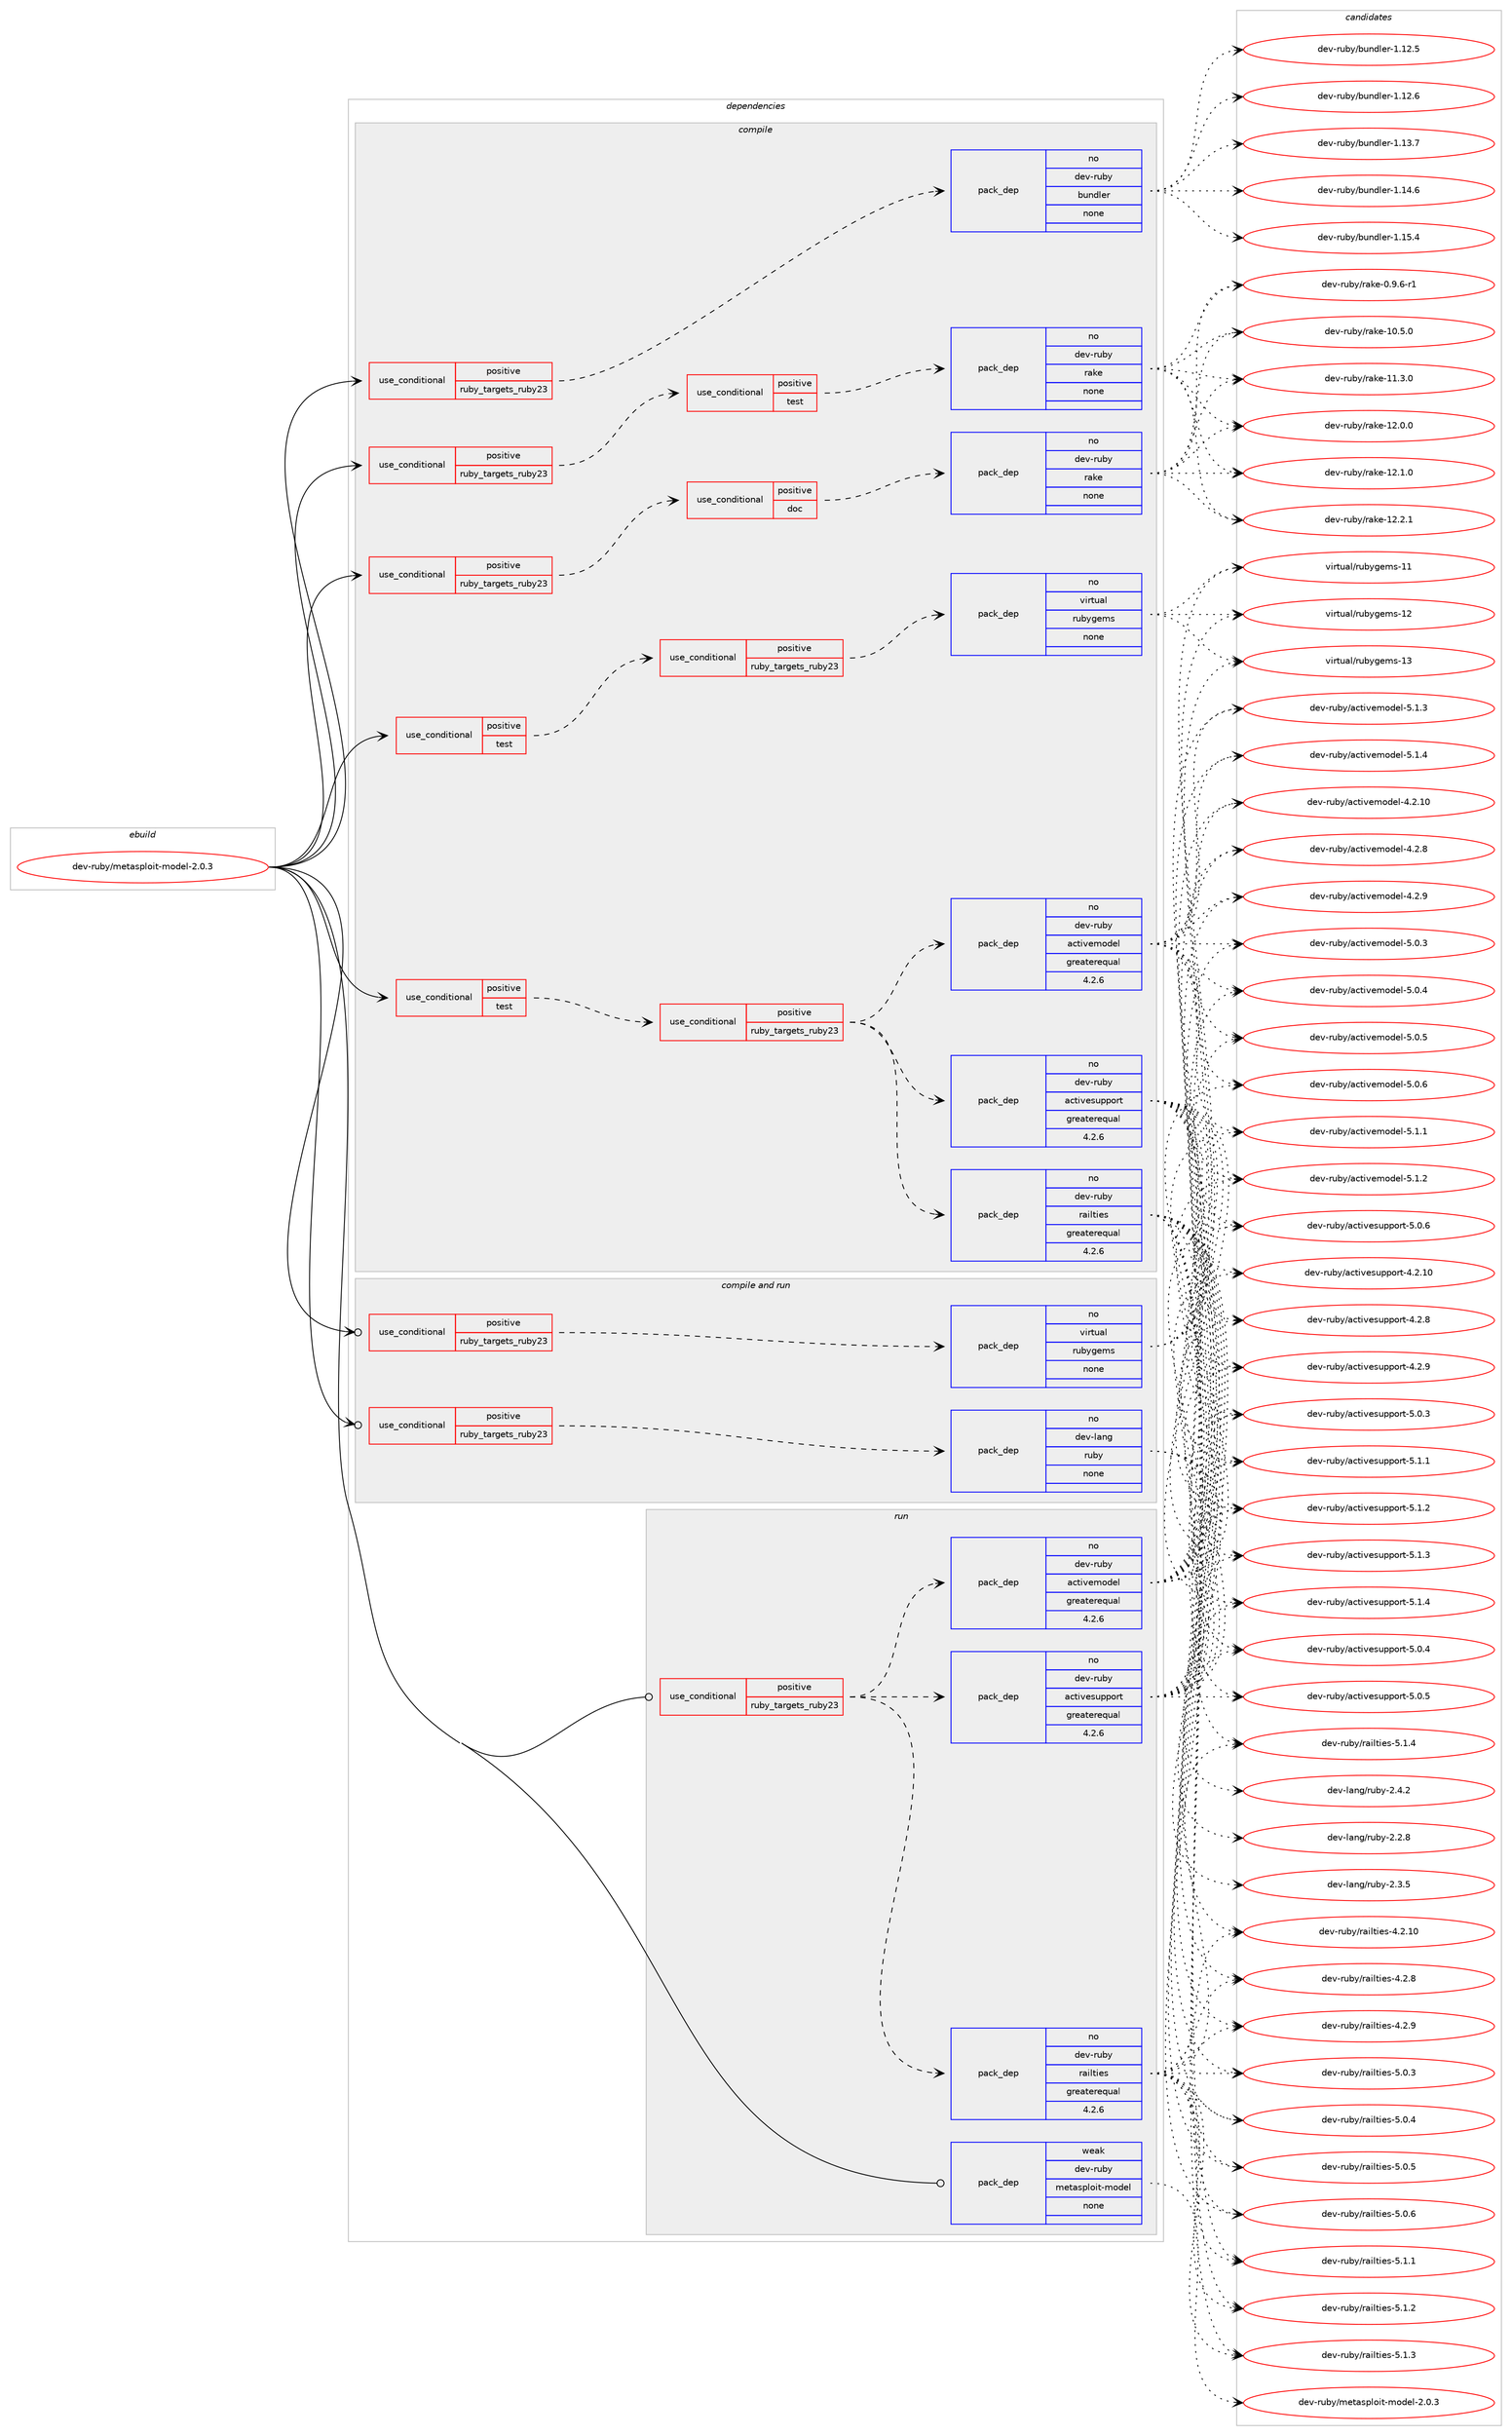 digraph prolog {

# *************
# Graph options
# *************

newrank=true;
concentrate=true;
compound=true;
graph [rankdir=LR,fontname=Helvetica,fontsize=10,ranksep=1.5];#, ranksep=2.5, nodesep=0.2];
edge  [arrowhead=vee];
node  [fontname=Helvetica,fontsize=10];

# **********
# The ebuild
# **********

subgraph cluster_leftcol {
color=gray;
rank=same;
label=<<i>ebuild</i>>;
id [label="dev-ruby/metasploit-model-2.0.3", color=red, width=4, href="../dev-ruby/metasploit-model-2.0.3.svg"];
}

# ****************
# The dependencies
# ****************

subgraph cluster_midcol {
color=gray;
label=<<i>dependencies</i>>;
subgraph cluster_compile {
fillcolor="#eeeeee";
style=filled;
label=<<i>compile</i>>;
subgraph cond61514 {
dependency247386 [label=<<TABLE BORDER="0" CELLBORDER="1" CELLSPACING="0" CELLPADDING="4"><TR><TD ROWSPAN="3" CELLPADDING="10">use_conditional</TD></TR><TR><TD>positive</TD></TR><TR><TD>ruby_targets_ruby23</TD></TR></TABLE>>, shape=none, color=red];
subgraph cond61515 {
dependency247387 [label=<<TABLE BORDER="0" CELLBORDER="1" CELLSPACING="0" CELLPADDING="4"><TR><TD ROWSPAN="3" CELLPADDING="10">use_conditional</TD></TR><TR><TD>positive</TD></TR><TR><TD>doc</TD></TR></TABLE>>, shape=none, color=red];
subgraph pack181781 {
dependency247388 [label=<<TABLE BORDER="0" CELLBORDER="1" CELLSPACING="0" CELLPADDING="4" WIDTH="220"><TR><TD ROWSPAN="6" CELLPADDING="30">pack_dep</TD></TR><TR><TD WIDTH="110">no</TD></TR><TR><TD>dev-ruby</TD></TR><TR><TD>rake</TD></TR><TR><TD>none</TD></TR><TR><TD></TD></TR></TABLE>>, shape=none, color=blue];
}
dependency247387:e -> dependency247388:w [weight=20,style="dashed",arrowhead="vee"];
}
dependency247386:e -> dependency247387:w [weight=20,style="dashed",arrowhead="vee"];
}
id:e -> dependency247386:w [weight=20,style="solid",arrowhead="vee"];
subgraph cond61516 {
dependency247389 [label=<<TABLE BORDER="0" CELLBORDER="1" CELLSPACING="0" CELLPADDING="4"><TR><TD ROWSPAN="3" CELLPADDING="10">use_conditional</TD></TR><TR><TD>positive</TD></TR><TR><TD>ruby_targets_ruby23</TD></TR></TABLE>>, shape=none, color=red];
subgraph cond61517 {
dependency247390 [label=<<TABLE BORDER="0" CELLBORDER="1" CELLSPACING="0" CELLPADDING="4"><TR><TD ROWSPAN="3" CELLPADDING="10">use_conditional</TD></TR><TR><TD>positive</TD></TR><TR><TD>test</TD></TR></TABLE>>, shape=none, color=red];
subgraph pack181782 {
dependency247391 [label=<<TABLE BORDER="0" CELLBORDER="1" CELLSPACING="0" CELLPADDING="4" WIDTH="220"><TR><TD ROWSPAN="6" CELLPADDING="30">pack_dep</TD></TR><TR><TD WIDTH="110">no</TD></TR><TR><TD>dev-ruby</TD></TR><TR><TD>rake</TD></TR><TR><TD>none</TD></TR><TR><TD></TD></TR></TABLE>>, shape=none, color=blue];
}
dependency247390:e -> dependency247391:w [weight=20,style="dashed",arrowhead="vee"];
}
dependency247389:e -> dependency247390:w [weight=20,style="dashed",arrowhead="vee"];
}
id:e -> dependency247389:w [weight=20,style="solid",arrowhead="vee"];
subgraph cond61518 {
dependency247392 [label=<<TABLE BORDER="0" CELLBORDER="1" CELLSPACING="0" CELLPADDING="4"><TR><TD ROWSPAN="3" CELLPADDING="10">use_conditional</TD></TR><TR><TD>positive</TD></TR><TR><TD>ruby_targets_ruby23</TD></TR></TABLE>>, shape=none, color=red];
subgraph pack181783 {
dependency247393 [label=<<TABLE BORDER="0" CELLBORDER="1" CELLSPACING="0" CELLPADDING="4" WIDTH="220"><TR><TD ROWSPAN="6" CELLPADDING="30">pack_dep</TD></TR><TR><TD WIDTH="110">no</TD></TR><TR><TD>dev-ruby</TD></TR><TR><TD>bundler</TD></TR><TR><TD>none</TD></TR><TR><TD></TD></TR></TABLE>>, shape=none, color=blue];
}
dependency247392:e -> dependency247393:w [weight=20,style="dashed",arrowhead="vee"];
}
id:e -> dependency247392:w [weight=20,style="solid",arrowhead="vee"];
subgraph cond61519 {
dependency247394 [label=<<TABLE BORDER="0" CELLBORDER="1" CELLSPACING="0" CELLPADDING="4"><TR><TD ROWSPAN="3" CELLPADDING="10">use_conditional</TD></TR><TR><TD>positive</TD></TR><TR><TD>test</TD></TR></TABLE>>, shape=none, color=red];
subgraph cond61520 {
dependency247395 [label=<<TABLE BORDER="0" CELLBORDER="1" CELLSPACING="0" CELLPADDING="4"><TR><TD ROWSPAN="3" CELLPADDING="10">use_conditional</TD></TR><TR><TD>positive</TD></TR><TR><TD>ruby_targets_ruby23</TD></TR></TABLE>>, shape=none, color=red];
subgraph pack181784 {
dependency247396 [label=<<TABLE BORDER="0" CELLBORDER="1" CELLSPACING="0" CELLPADDING="4" WIDTH="220"><TR><TD ROWSPAN="6" CELLPADDING="30">pack_dep</TD></TR><TR><TD WIDTH="110">no</TD></TR><TR><TD>dev-ruby</TD></TR><TR><TD>railties</TD></TR><TR><TD>greaterequal</TD></TR><TR><TD>4.2.6</TD></TR></TABLE>>, shape=none, color=blue];
}
dependency247395:e -> dependency247396:w [weight=20,style="dashed",arrowhead="vee"];
subgraph pack181785 {
dependency247397 [label=<<TABLE BORDER="0" CELLBORDER="1" CELLSPACING="0" CELLPADDING="4" WIDTH="220"><TR><TD ROWSPAN="6" CELLPADDING="30">pack_dep</TD></TR><TR><TD WIDTH="110">no</TD></TR><TR><TD>dev-ruby</TD></TR><TR><TD>activesupport</TD></TR><TR><TD>greaterequal</TD></TR><TR><TD>4.2.6</TD></TR></TABLE>>, shape=none, color=blue];
}
dependency247395:e -> dependency247397:w [weight=20,style="dashed",arrowhead="vee"];
subgraph pack181786 {
dependency247398 [label=<<TABLE BORDER="0" CELLBORDER="1" CELLSPACING="0" CELLPADDING="4" WIDTH="220"><TR><TD ROWSPAN="6" CELLPADDING="30">pack_dep</TD></TR><TR><TD WIDTH="110">no</TD></TR><TR><TD>dev-ruby</TD></TR><TR><TD>activemodel</TD></TR><TR><TD>greaterequal</TD></TR><TR><TD>4.2.6</TD></TR></TABLE>>, shape=none, color=blue];
}
dependency247395:e -> dependency247398:w [weight=20,style="dashed",arrowhead="vee"];
}
dependency247394:e -> dependency247395:w [weight=20,style="dashed",arrowhead="vee"];
}
id:e -> dependency247394:w [weight=20,style="solid",arrowhead="vee"];
subgraph cond61521 {
dependency247399 [label=<<TABLE BORDER="0" CELLBORDER="1" CELLSPACING="0" CELLPADDING="4"><TR><TD ROWSPAN="3" CELLPADDING="10">use_conditional</TD></TR><TR><TD>positive</TD></TR><TR><TD>test</TD></TR></TABLE>>, shape=none, color=red];
subgraph cond61522 {
dependency247400 [label=<<TABLE BORDER="0" CELLBORDER="1" CELLSPACING="0" CELLPADDING="4"><TR><TD ROWSPAN="3" CELLPADDING="10">use_conditional</TD></TR><TR><TD>positive</TD></TR><TR><TD>ruby_targets_ruby23</TD></TR></TABLE>>, shape=none, color=red];
subgraph pack181787 {
dependency247401 [label=<<TABLE BORDER="0" CELLBORDER="1" CELLSPACING="0" CELLPADDING="4" WIDTH="220"><TR><TD ROWSPAN="6" CELLPADDING="30">pack_dep</TD></TR><TR><TD WIDTH="110">no</TD></TR><TR><TD>virtual</TD></TR><TR><TD>rubygems</TD></TR><TR><TD>none</TD></TR><TR><TD></TD></TR></TABLE>>, shape=none, color=blue];
}
dependency247400:e -> dependency247401:w [weight=20,style="dashed",arrowhead="vee"];
}
dependency247399:e -> dependency247400:w [weight=20,style="dashed",arrowhead="vee"];
}
id:e -> dependency247399:w [weight=20,style="solid",arrowhead="vee"];
}
subgraph cluster_compileandrun {
fillcolor="#eeeeee";
style=filled;
label=<<i>compile and run</i>>;
subgraph cond61523 {
dependency247402 [label=<<TABLE BORDER="0" CELLBORDER="1" CELLSPACING="0" CELLPADDING="4"><TR><TD ROWSPAN="3" CELLPADDING="10">use_conditional</TD></TR><TR><TD>positive</TD></TR><TR><TD>ruby_targets_ruby23</TD></TR></TABLE>>, shape=none, color=red];
subgraph pack181788 {
dependency247403 [label=<<TABLE BORDER="0" CELLBORDER="1" CELLSPACING="0" CELLPADDING="4" WIDTH="220"><TR><TD ROWSPAN="6" CELLPADDING="30">pack_dep</TD></TR><TR><TD WIDTH="110">no</TD></TR><TR><TD>dev-lang</TD></TR><TR><TD>ruby</TD></TR><TR><TD>none</TD></TR><TR><TD></TD></TR></TABLE>>, shape=none, color=blue];
}
dependency247402:e -> dependency247403:w [weight=20,style="dashed",arrowhead="vee"];
}
id:e -> dependency247402:w [weight=20,style="solid",arrowhead="odotvee"];
subgraph cond61524 {
dependency247404 [label=<<TABLE BORDER="0" CELLBORDER="1" CELLSPACING="0" CELLPADDING="4"><TR><TD ROWSPAN="3" CELLPADDING="10">use_conditional</TD></TR><TR><TD>positive</TD></TR><TR><TD>ruby_targets_ruby23</TD></TR></TABLE>>, shape=none, color=red];
subgraph pack181789 {
dependency247405 [label=<<TABLE BORDER="0" CELLBORDER="1" CELLSPACING="0" CELLPADDING="4" WIDTH="220"><TR><TD ROWSPAN="6" CELLPADDING="30">pack_dep</TD></TR><TR><TD WIDTH="110">no</TD></TR><TR><TD>virtual</TD></TR><TR><TD>rubygems</TD></TR><TR><TD>none</TD></TR><TR><TD></TD></TR></TABLE>>, shape=none, color=blue];
}
dependency247404:e -> dependency247405:w [weight=20,style="dashed",arrowhead="vee"];
}
id:e -> dependency247404:w [weight=20,style="solid",arrowhead="odotvee"];
}
subgraph cluster_run {
fillcolor="#eeeeee";
style=filled;
label=<<i>run</i>>;
subgraph cond61525 {
dependency247406 [label=<<TABLE BORDER="0" CELLBORDER="1" CELLSPACING="0" CELLPADDING="4"><TR><TD ROWSPAN="3" CELLPADDING="10">use_conditional</TD></TR><TR><TD>positive</TD></TR><TR><TD>ruby_targets_ruby23</TD></TR></TABLE>>, shape=none, color=red];
subgraph pack181790 {
dependency247407 [label=<<TABLE BORDER="0" CELLBORDER="1" CELLSPACING="0" CELLPADDING="4" WIDTH="220"><TR><TD ROWSPAN="6" CELLPADDING="30">pack_dep</TD></TR><TR><TD WIDTH="110">no</TD></TR><TR><TD>dev-ruby</TD></TR><TR><TD>railties</TD></TR><TR><TD>greaterequal</TD></TR><TR><TD>4.2.6</TD></TR></TABLE>>, shape=none, color=blue];
}
dependency247406:e -> dependency247407:w [weight=20,style="dashed",arrowhead="vee"];
subgraph pack181791 {
dependency247408 [label=<<TABLE BORDER="0" CELLBORDER="1" CELLSPACING="0" CELLPADDING="4" WIDTH="220"><TR><TD ROWSPAN="6" CELLPADDING="30">pack_dep</TD></TR><TR><TD WIDTH="110">no</TD></TR><TR><TD>dev-ruby</TD></TR><TR><TD>activesupport</TD></TR><TR><TD>greaterequal</TD></TR><TR><TD>4.2.6</TD></TR></TABLE>>, shape=none, color=blue];
}
dependency247406:e -> dependency247408:w [weight=20,style="dashed",arrowhead="vee"];
subgraph pack181792 {
dependency247409 [label=<<TABLE BORDER="0" CELLBORDER="1" CELLSPACING="0" CELLPADDING="4" WIDTH="220"><TR><TD ROWSPAN="6" CELLPADDING="30">pack_dep</TD></TR><TR><TD WIDTH="110">no</TD></TR><TR><TD>dev-ruby</TD></TR><TR><TD>activemodel</TD></TR><TR><TD>greaterequal</TD></TR><TR><TD>4.2.6</TD></TR></TABLE>>, shape=none, color=blue];
}
dependency247406:e -> dependency247409:w [weight=20,style="dashed",arrowhead="vee"];
}
id:e -> dependency247406:w [weight=20,style="solid",arrowhead="odot"];
subgraph pack181793 {
dependency247410 [label=<<TABLE BORDER="0" CELLBORDER="1" CELLSPACING="0" CELLPADDING="4" WIDTH="220"><TR><TD ROWSPAN="6" CELLPADDING="30">pack_dep</TD></TR><TR><TD WIDTH="110">weak</TD></TR><TR><TD>dev-ruby</TD></TR><TR><TD>metasploit-model</TD></TR><TR><TD>none</TD></TR><TR><TD></TD></TR></TABLE>>, shape=none, color=blue];
}
id:e -> dependency247410:w [weight=20,style="solid",arrowhead="odot"];
}
}

# **************
# The candidates
# **************

subgraph cluster_choices {
rank=same;
color=gray;
label=<<i>candidates</i>>;

subgraph choice181781 {
color=black;
nodesep=1;
choice100101118451141179812147114971071014548465746544511449 [label="dev-ruby/rake-0.9.6-r1", color=red, width=4,href="../dev-ruby/rake-0.9.6-r1.svg"];
choice1001011184511411798121471149710710145494846534648 [label="dev-ruby/rake-10.5.0", color=red, width=4,href="../dev-ruby/rake-10.5.0.svg"];
choice1001011184511411798121471149710710145494946514648 [label="dev-ruby/rake-11.3.0", color=red, width=4,href="../dev-ruby/rake-11.3.0.svg"];
choice1001011184511411798121471149710710145495046484648 [label="dev-ruby/rake-12.0.0", color=red, width=4,href="../dev-ruby/rake-12.0.0.svg"];
choice1001011184511411798121471149710710145495046494648 [label="dev-ruby/rake-12.1.0", color=red, width=4,href="../dev-ruby/rake-12.1.0.svg"];
choice1001011184511411798121471149710710145495046504649 [label="dev-ruby/rake-12.2.1", color=red, width=4,href="../dev-ruby/rake-12.2.1.svg"];
dependency247388:e -> choice100101118451141179812147114971071014548465746544511449:w [style=dotted,weight="100"];
dependency247388:e -> choice1001011184511411798121471149710710145494846534648:w [style=dotted,weight="100"];
dependency247388:e -> choice1001011184511411798121471149710710145494946514648:w [style=dotted,weight="100"];
dependency247388:e -> choice1001011184511411798121471149710710145495046484648:w [style=dotted,weight="100"];
dependency247388:e -> choice1001011184511411798121471149710710145495046494648:w [style=dotted,weight="100"];
dependency247388:e -> choice1001011184511411798121471149710710145495046504649:w [style=dotted,weight="100"];
}
subgraph choice181782 {
color=black;
nodesep=1;
choice100101118451141179812147114971071014548465746544511449 [label="dev-ruby/rake-0.9.6-r1", color=red, width=4,href="../dev-ruby/rake-0.9.6-r1.svg"];
choice1001011184511411798121471149710710145494846534648 [label="dev-ruby/rake-10.5.0", color=red, width=4,href="../dev-ruby/rake-10.5.0.svg"];
choice1001011184511411798121471149710710145494946514648 [label="dev-ruby/rake-11.3.0", color=red, width=4,href="../dev-ruby/rake-11.3.0.svg"];
choice1001011184511411798121471149710710145495046484648 [label="dev-ruby/rake-12.0.0", color=red, width=4,href="../dev-ruby/rake-12.0.0.svg"];
choice1001011184511411798121471149710710145495046494648 [label="dev-ruby/rake-12.1.0", color=red, width=4,href="../dev-ruby/rake-12.1.0.svg"];
choice1001011184511411798121471149710710145495046504649 [label="dev-ruby/rake-12.2.1", color=red, width=4,href="../dev-ruby/rake-12.2.1.svg"];
dependency247391:e -> choice100101118451141179812147114971071014548465746544511449:w [style=dotted,weight="100"];
dependency247391:e -> choice1001011184511411798121471149710710145494846534648:w [style=dotted,weight="100"];
dependency247391:e -> choice1001011184511411798121471149710710145494946514648:w [style=dotted,weight="100"];
dependency247391:e -> choice1001011184511411798121471149710710145495046484648:w [style=dotted,weight="100"];
dependency247391:e -> choice1001011184511411798121471149710710145495046494648:w [style=dotted,weight="100"];
dependency247391:e -> choice1001011184511411798121471149710710145495046504649:w [style=dotted,weight="100"];
}
subgraph choice181783 {
color=black;
nodesep=1;
choice1001011184511411798121479811711010010810111445494649504653 [label="dev-ruby/bundler-1.12.5", color=red, width=4,href="../dev-ruby/bundler-1.12.5.svg"];
choice1001011184511411798121479811711010010810111445494649504654 [label="dev-ruby/bundler-1.12.6", color=red, width=4,href="../dev-ruby/bundler-1.12.6.svg"];
choice1001011184511411798121479811711010010810111445494649514655 [label="dev-ruby/bundler-1.13.7", color=red, width=4,href="../dev-ruby/bundler-1.13.7.svg"];
choice1001011184511411798121479811711010010810111445494649524654 [label="dev-ruby/bundler-1.14.6", color=red, width=4,href="../dev-ruby/bundler-1.14.6.svg"];
choice1001011184511411798121479811711010010810111445494649534652 [label="dev-ruby/bundler-1.15.4", color=red, width=4,href="../dev-ruby/bundler-1.15.4.svg"];
dependency247393:e -> choice1001011184511411798121479811711010010810111445494649504653:w [style=dotted,weight="100"];
dependency247393:e -> choice1001011184511411798121479811711010010810111445494649504654:w [style=dotted,weight="100"];
dependency247393:e -> choice1001011184511411798121479811711010010810111445494649514655:w [style=dotted,weight="100"];
dependency247393:e -> choice1001011184511411798121479811711010010810111445494649524654:w [style=dotted,weight="100"];
dependency247393:e -> choice1001011184511411798121479811711010010810111445494649534652:w [style=dotted,weight="100"];
}
subgraph choice181784 {
color=black;
nodesep=1;
choice1001011184511411798121471149710510811610510111545524650464948 [label="dev-ruby/railties-4.2.10", color=red, width=4,href="../dev-ruby/railties-4.2.10.svg"];
choice10010111845114117981214711497105108116105101115455246504656 [label="dev-ruby/railties-4.2.8", color=red, width=4,href="../dev-ruby/railties-4.2.8.svg"];
choice10010111845114117981214711497105108116105101115455246504657 [label="dev-ruby/railties-4.2.9", color=red, width=4,href="../dev-ruby/railties-4.2.9.svg"];
choice10010111845114117981214711497105108116105101115455346484651 [label="dev-ruby/railties-5.0.3", color=red, width=4,href="../dev-ruby/railties-5.0.3.svg"];
choice10010111845114117981214711497105108116105101115455346484652 [label="dev-ruby/railties-5.0.4", color=red, width=4,href="../dev-ruby/railties-5.0.4.svg"];
choice10010111845114117981214711497105108116105101115455346484653 [label="dev-ruby/railties-5.0.5", color=red, width=4,href="../dev-ruby/railties-5.0.5.svg"];
choice10010111845114117981214711497105108116105101115455346484654 [label="dev-ruby/railties-5.0.6", color=red, width=4,href="../dev-ruby/railties-5.0.6.svg"];
choice10010111845114117981214711497105108116105101115455346494649 [label="dev-ruby/railties-5.1.1", color=red, width=4,href="../dev-ruby/railties-5.1.1.svg"];
choice10010111845114117981214711497105108116105101115455346494650 [label="dev-ruby/railties-5.1.2", color=red, width=4,href="../dev-ruby/railties-5.1.2.svg"];
choice10010111845114117981214711497105108116105101115455346494651 [label="dev-ruby/railties-5.1.3", color=red, width=4,href="../dev-ruby/railties-5.1.3.svg"];
choice10010111845114117981214711497105108116105101115455346494652 [label="dev-ruby/railties-5.1.4", color=red, width=4,href="../dev-ruby/railties-5.1.4.svg"];
dependency247396:e -> choice1001011184511411798121471149710510811610510111545524650464948:w [style=dotted,weight="100"];
dependency247396:e -> choice10010111845114117981214711497105108116105101115455246504656:w [style=dotted,weight="100"];
dependency247396:e -> choice10010111845114117981214711497105108116105101115455246504657:w [style=dotted,weight="100"];
dependency247396:e -> choice10010111845114117981214711497105108116105101115455346484651:w [style=dotted,weight="100"];
dependency247396:e -> choice10010111845114117981214711497105108116105101115455346484652:w [style=dotted,weight="100"];
dependency247396:e -> choice10010111845114117981214711497105108116105101115455346484653:w [style=dotted,weight="100"];
dependency247396:e -> choice10010111845114117981214711497105108116105101115455346484654:w [style=dotted,weight="100"];
dependency247396:e -> choice10010111845114117981214711497105108116105101115455346494649:w [style=dotted,weight="100"];
dependency247396:e -> choice10010111845114117981214711497105108116105101115455346494650:w [style=dotted,weight="100"];
dependency247396:e -> choice10010111845114117981214711497105108116105101115455346494651:w [style=dotted,weight="100"];
dependency247396:e -> choice10010111845114117981214711497105108116105101115455346494652:w [style=dotted,weight="100"];
}
subgraph choice181785 {
color=black;
nodesep=1;
choice100101118451141179812147979911610511810111511711211211111411645524650464948 [label="dev-ruby/activesupport-4.2.10", color=red, width=4,href="../dev-ruby/activesupport-4.2.10.svg"];
choice1001011184511411798121479799116105118101115117112112111114116455246504656 [label="dev-ruby/activesupport-4.2.8", color=red, width=4,href="../dev-ruby/activesupport-4.2.8.svg"];
choice1001011184511411798121479799116105118101115117112112111114116455246504657 [label="dev-ruby/activesupport-4.2.9", color=red, width=4,href="../dev-ruby/activesupport-4.2.9.svg"];
choice1001011184511411798121479799116105118101115117112112111114116455346484651 [label="dev-ruby/activesupport-5.0.3", color=red, width=4,href="../dev-ruby/activesupport-5.0.3.svg"];
choice1001011184511411798121479799116105118101115117112112111114116455346484652 [label="dev-ruby/activesupport-5.0.4", color=red, width=4,href="../dev-ruby/activesupport-5.0.4.svg"];
choice1001011184511411798121479799116105118101115117112112111114116455346484653 [label="dev-ruby/activesupport-5.0.5", color=red, width=4,href="../dev-ruby/activesupport-5.0.5.svg"];
choice1001011184511411798121479799116105118101115117112112111114116455346484654 [label="dev-ruby/activesupport-5.0.6", color=red, width=4,href="../dev-ruby/activesupport-5.0.6.svg"];
choice1001011184511411798121479799116105118101115117112112111114116455346494649 [label="dev-ruby/activesupport-5.1.1", color=red, width=4,href="../dev-ruby/activesupport-5.1.1.svg"];
choice1001011184511411798121479799116105118101115117112112111114116455346494650 [label="dev-ruby/activesupport-5.1.2", color=red, width=4,href="../dev-ruby/activesupport-5.1.2.svg"];
choice1001011184511411798121479799116105118101115117112112111114116455346494651 [label="dev-ruby/activesupport-5.1.3", color=red, width=4,href="../dev-ruby/activesupport-5.1.3.svg"];
choice1001011184511411798121479799116105118101115117112112111114116455346494652 [label="dev-ruby/activesupport-5.1.4", color=red, width=4,href="../dev-ruby/activesupport-5.1.4.svg"];
dependency247397:e -> choice100101118451141179812147979911610511810111511711211211111411645524650464948:w [style=dotted,weight="100"];
dependency247397:e -> choice1001011184511411798121479799116105118101115117112112111114116455246504656:w [style=dotted,weight="100"];
dependency247397:e -> choice1001011184511411798121479799116105118101115117112112111114116455246504657:w [style=dotted,weight="100"];
dependency247397:e -> choice1001011184511411798121479799116105118101115117112112111114116455346484651:w [style=dotted,weight="100"];
dependency247397:e -> choice1001011184511411798121479799116105118101115117112112111114116455346484652:w [style=dotted,weight="100"];
dependency247397:e -> choice1001011184511411798121479799116105118101115117112112111114116455346484653:w [style=dotted,weight="100"];
dependency247397:e -> choice1001011184511411798121479799116105118101115117112112111114116455346484654:w [style=dotted,weight="100"];
dependency247397:e -> choice1001011184511411798121479799116105118101115117112112111114116455346494649:w [style=dotted,weight="100"];
dependency247397:e -> choice1001011184511411798121479799116105118101115117112112111114116455346494650:w [style=dotted,weight="100"];
dependency247397:e -> choice1001011184511411798121479799116105118101115117112112111114116455346494651:w [style=dotted,weight="100"];
dependency247397:e -> choice1001011184511411798121479799116105118101115117112112111114116455346494652:w [style=dotted,weight="100"];
}
subgraph choice181786 {
color=black;
nodesep=1;
choice100101118451141179812147979911610511810110911110010110845524650464948 [label="dev-ruby/activemodel-4.2.10", color=red, width=4,href="../dev-ruby/activemodel-4.2.10.svg"];
choice1001011184511411798121479799116105118101109111100101108455246504656 [label="dev-ruby/activemodel-4.2.8", color=red, width=4,href="../dev-ruby/activemodel-4.2.8.svg"];
choice1001011184511411798121479799116105118101109111100101108455246504657 [label="dev-ruby/activemodel-4.2.9", color=red, width=4,href="../dev-ruby/activemodel-4.2.9.svg"];
choice1001011184511411798121479799116105118101109111100101108455346484651 [label="dev-ruby/activemodel-5.0.3", color=red, width=4,href="../dev-ruby/activemodel-5.0.3.svg"];
choice1001011184511411798121479799116105118101109111100101108455346484652 [label="dev-ruby/activemodel-5.0.4", color=red, width=4,href="../dev-ruby/activemodel-5.0.4.svg"];
choice1001011184511411798121479799116105118101109111100101108455346484653 [label="dev-ruby/activemodel-5.0.5", color=red, width=4,href="../dev-ruby/activemodel-5.0.5.svg"];
choice1001011184511411798121479799116105118101109111100101108455346484654 [label="dev-ruby/activemodel-5.0.6", color=red, width=4,href="../dev-ruby/activemodel-5.0.6.svg"];
choice1001011184511411798121479799116105118101109111100101108455346494649 [label="dev-ruby/activemodel-5.1.1", color=red, width=4,href="../dev-ruby/activemodel-5.1.1.svg"];
choice1001011184511411798121479799116105118101109111100101108455346494650 [label="dev-ruby/activemodel-5.1.2", color=red, width=4,href="../dev-ruby/activemodel-5.1.2.svg"];
choice1001011184511411798121479799116105118101109111100101108455346494651 [label="dev-ruby/activemodel-5.1.3", color=red, width=4,href="../dev-ruby/activemodel-5.1.3.svg"];
choice1001011184511411798121479799116105118101109111100101108455346494652 [label="dev-ruby/activemodel-5.1.4", color=red, width=4,href="../dev-ruby/activemodel-5.1.4.svg"];
dependency247398:e -> choice100101118451141179812147979911610511810110911110010110845524650464948:w [style=dotted,weight="100"];
dependency247398:e -> choice1001011184511411798121479799116105118101109111100101108455246504656:w [style=dotted,weight="100"];
dependency247398:e -> choice1001011184511411798121479799116105118101109111100101108455246504657:w [style=dotted,weight="100"];
dependency247398:e -> choice1001011184511411798121479799116105118101109111100101108455346484651:w [style=dotted,weight="100"];
dependency247398:e -> choice1001011184511411798121479799116105118101109111100101108455346484652:w [style=dotted,weight="100"];
dependency247398:e -> choice1001011184511411798121479799116105118101109111100101108455346484653:w [style=dotted,weight="100"];
dependency247398:e -> choice1001011184511411798121479799116105118101109111100101108455346484654:w [style=dotted,weight="100"];
dependency247398:e -> choice1001011184511411798121479799116105118101109111100101108455346494649:w [style=dotted,weight="100"];
dependency247398:e -> choice1001011184511411798121479799116105118101109111100101108455346494650:w [style=dotted,weight="100"];
dependency247398:e -> choice1001011184511411798121479799116105118101109111100101108455346494651:w [style=dotted,weight="100"];
dependency247398:e -> choice1001011184511411798121479799116105118101109111100101108455346494652:w [style=dotted,weight="100"];
}
subgraph choice181787 {
color=black;
nodesep=1;
choice118105114116117971084711411798121103101109115454949 [label="virtual/rubygems-11", color=red, width=4,href="../virtual/rubygems-11.svg"];
choice118105114116117971084711411798121103101109115454950 [label="virtual/rubygems-12", color=red, width=4,href="../virtual/rubygems-12.svg"];
choice118105114116117971084711411798121103101109115454951 [label="virtual/rubygems-13", color=red, width=4,href="../virtual/rubygems-13.svg"];
dependency247401:e -> choice118105114116117971084711411798121103101109115454949:w [style=dotted,weight="100"];
dependency247401:e -> choice118105114116117971084711411798121103101109115454950:w [style=dotted,weight="100"];
dependency247401:e -> choice118105114116117971084711411798121103101109115454951:w [style=dotted,weight="100"];
}
subgraph choice181788 {
color=black;
nodesep=1;
choice10010111845108971101034711411798121455046504656 [label="dev-lang/ruby-2.2.8", color=red, width=4,href="../dev-lang/ruby-2.2.8.svg"];
choice10010111845108971101034711411798121455046514653 [label="dev-lang/ruby-2.3.5", color=red, width=4,href="../dev-lang/ruby-2.3.5.svg"];
choice10010111845108971101034711411798121455046524650 [label="dev-lang/ruby-2.4.2", color=red, width=4,href="../dev-lang/ruby-2.4.2.svg"];
dependency247403:e -> choice10010111845108971101034711411798121455046504656:w [style=dotted,weight="100"];
dependency247403:e -> choice10010111845108971101034711411798121455046514653:w [style=dotted,weight="100"];
dependency247403:e -> choice10010111845108971101034711411798121455046524650:w [style=dotted,weight="100"];
}
subgraph choice181789 {
color=black;
nodesep=1;
choice118105114116117971084711411798121103101109115454949 [label="virtual/rubygems-11", color=red, width=4,href="../virtual/rubygems-11.svg"];
choice118105114116117971084711411798121103101109115454950 [label="virtual/rubygems-12", color=red, width=4,href="../virtual/rubygems-12.svg"];
choice118105114116117971084711411798121103101109115454951 [label="virtual/rubygems-13", color=red, width=4,href="../virtual/rubygems-13.svg"];
dependency247405:e -> choice118105114116117971084711411798121103101109115454949:w [style=dotted,weight="100"];
dependency247405:e -> choice118105114116117971084711411798121103101109115454950:w [style=dotted,weight="100"];
dependency247405:e -> choice118105114116117971084711411798121103101109115454951:w [style=dotted,weight="100"];
}
subgraph choice181790 {
color=black;
nodesep=1;
choice1001011184511411798121471149710510811610510111545524650464948 [label="dev-ruby/railties-4.2.10", color=red, width=4,href="../dev-ruby/railties-4.2.10.svg"];
choice10010111845114117981214711497105108116105101115455246504656 [label="dev-ruby/railties-4.2.8", color=red, width=4,href="../dev-ruby/railties-4.2.8.svg"];
choice10010111845114117981214711497105108116105101115455246504657 [label="dev-ruby/railties-4.2.9", color=red, width=4,href="../dev-ruby/railties-4.2.9.svg"];
choice10010111845114117981214711497105108116105101115455346484651 [label="dev-ruby/railties-5.0.3", color=red, width=4,href="../dev-ruby/railties-5.0.3.svg"];
choice10010111845114117981214711497105108116105101115455346484652 [label="dev-ruby/railties-5.0.4", color=red, width=4,href="../dev-ruby/railties-5.0.4.svg"];
choice10010111845114117981214711497105108116105101115455346484653 [label="dev-ruby/railties-5.0.5", color=red, width=4,href="../dev-ruby/railties-5.0.5.svg"];
choice10010111845114117981214711497105108116105101115455346484654 [label="dev-ruby/railties-5.0.6", color=red, width=4,href="../dev-ruby/railties-5.0.6.svg"];
choice10010111845114117981214711497105108116105101115455346494649 [label="dev-ruby/railties-5.1.1", color=red, width=4,href="../dev-ruby/railties-5.1.1.svg"];
choice10010111845114117981214711497105108116105101115455346494650 [label="dev-ruby/railties-5.1.2", color=red, width=4,href="../dev-ruby/railties-5.1.2.svg"];
choice10010111845114117981214711497105108116105101115455346494651 [label="dev-ruby/railties-5.1.3", color=red, width=4,href="../dev-ruby/railties-5.1.3.svg"];
choice10010111845114117981214711497105108116105101115455346494652 [label="dev-ruby/railties-5.1.4", color=red, width=4,href="../dev-ruby/railties-5.1.4.svg"];
dependency247407:e -> choice1001011184511411798121471149710510811610510111545524650464948:w [style=dotted,weight="100"];
dependency247407:e -> choice10010111845114117981214711497105108116105101115455246504656:w [style=dotted,weight="100"];
dependency247407:e -> choice10010111845114117981214711497105108116105101115455246504657:w [style=dotted,weight="100"];
dependency247407:e -> choice10010111845114117981214711497105108116105101115455346484651:w [style=dotted,weight="100"];
dependency247407:e -> choice10010111845114117981214711497105108116105101115455346484652:w [style=dotted,weight="100"];
dependency247407:e -> choice10010111845114117981214711497105108116105101115455346484653:w [style=dotted,weight="100"];
dependency247407:e -> choice10010111845114117981214711497105108116105101115455346484654:w [style=dotted,weight="100"];
dependency247407:e -> choice10010111845114117981214711497105108116105101115455346494649:w [style=dotted,weight="100"];
dependency247407:e -> choice10010111845114117981214711497105108116105101115455346494650:w [style=dotted,weight="100"];
dependency247407:e -> choice10010111845114117981214711497105108116105101115455346494651:w [style=dotted,weight="100"];
dependency247407:e -> choice10010111845114117981214711497105108116105101115455346494652:w [style=dotted,weight="100"];
}
subgraph choice181791 {
color=black;
nodesep=1;
choice100101118451141179812147979911610511810111511711211211111411645524650464948 [label="dev-ruby/activesupport-4.2.10", color=red, width=4,href="../dev-ruby/activesupport-4.2.10.svg"];
choice1001011184511411798121479799116105118101115117112112111114116455246504656 [label="dev-ruby/activesupport-4.2.8", color=red, width=4,href="../dev-ruby/activesupport-4.2.8.svg"];
choice1001011184511411798121479799116105118101115117112112111114116455246504657 [label="dev-ruby/activesupport-4.2.9", color=red, width=4,href="../dev-ruby/activesupport-4.2.9.svg"];
choice1001011184511411798121479799116105118101115117112112111114116455346484651 [label="dev-ruby/activesupport-5.0.3", color=red, width=4,href="../dev-ruby/activesupport-5.0.3.svg"];
choice1001011184511411798121479799116105118101115117112112111114116455346484652 [label="dev-ruby/activesupport-5.0.4", color=red, width=4,href="../dev-ruby/activesupport-5.0.4.svg"];
choice1001011184511411798121479799116105118101115117112112111114116455346484653 [label="dev-ruby/activesupport-5.0.5", color=red, width=4,href="../dev-ruby/activesupport-5.0.5.svg"];
choice1001011184511411798121479799116105118101115117112112111114116455346484654 [label="dev-ruby/activesupport-5.0.6", color=red, width=4,href="../dev-ruby/activesupport-5.0.6.svg"];
choice1001011184511411798121479799116105118101115117112112111114116455346494649 [label="dev-ruby/activesupport-5.1.1", color=red, width=4,href="../dev-ruby/activesupport-5.1.1.svg"];
choice1001011184511411798121479799116105118101115117112112111114116455346494650 [label="dev-ruby/activesupport-5.1.2", color=red, width=4,href="../dev-ruby/activesupport-5.1.2.svg"];
choice1001011184511411798121479799116105118101115117112112111114116455346494651 [label="dev-ruby/activesupport-5.1.3", color=red, width=4,href="../dev-ruby/activesupport-5.1.3.svg"];
choice1001011184511411798121479799116105118101115117112112111114116455346494652 [label="dev-ruby/activesupport-5.1.4", color=red, width=4,href="../dev-ruby/activesupport-5.1.4.svg"];
dependency247408:e -> choice100101118451141179812147979911610511810111511711211211111411645524650464948:w [style=dotted,weight="100"];
dependency247408:e -> choice1001011184511411798121479799116105118101115117112112111114116455246504656:w [style=dotted,weight="100"];
dependency247408:e -> choice1001011184511411798121479799116105118101115117112112111114116455246504657:w [style=dotted,weight="100"];
dependency247408:e -> choice1001011184511411798121479799116105118101115117112112111114116455346484651:w [style=dotted,weight="100"];
dependency247408:e -> choice1001011184511411798121479799116105118101115117112112111114116455346484652:w [style=dotted,weight="100"];
dependency247408:e -> choice1001011184511411798121479799116105118101115117112112111114116455346484653:w [style=dotted,weight="100"];
dependency247408:e -> choice1001011184511411798121479799116105118101115117112112111114116455346484654:w [style=dotted,weight="100"];
dependency247408:e -> choice1001011184511411798121479799116105118101115117112112111114116455346494649:w [style=dotted,weight="100"];
dependency247408:e -> choice1001011184511411798121479799116105118101115117112112111114116455346494650:w [style=dotted,weight="100"];
dependency247408:e -> choice1001011184511411798121479799116105118101115117112112111114116455346494651:w [style=dotted,weight="100"];
dependency247408:e -> choice1001011184511411798121479799116105118101115117112112111114116455346494652:w [style=dotted,weight="100"];
}
subgraph choice181792 {
color=black;
nodesep=1;
choice100101118451141179812147979911610511810110911110010110845524650464948 [label="dev-ruby/activemodel-4.2.10", color=red, width=4,href="../dev-ruby/activemodel-4.2.10.svg"];
choice1001011184511411798121479799116105118101109111100101108455246504656 [label="dev-ruby/activemodel-4.2.8", color=red, width=4,href="../dev-ruby/activemodel-4.2.8.svg"];
choice1001011184511411798121479799116105118101109111100101108455246504657 [label="dev-ruby/activemodel-4.2.9", color=red, width=4,href="../dev-ruby/activemodel-4.2.9.svg"];
choice1001011184511411798121479799116105118101109111100101108455346484651 [label="dev-ruby/activemodel-5.0.3", color=red, width=4,href="../dev-ruby/activemodel-5.0.3.svg"];
choice1001011184511411798121479799116105118101109111100101108455346484652 [label="dev-ruby/activemodel-5.0.4", color=red, width=4,href="../dev-ruby/activemodel-5.0.4.svg"];
choice1001011184511411798121479799116105118101109111100101108455346484653 [label="dev-ruby/activemodel-5.0.5", color=red, width=4,href="../dev-ruby/activemodel-5.0.5.svg"];
choice1001011184511411798121479799116105118101109111100101108455346484654 [label="dev-ruby/activemodel-5.0.6", color=red, width=4,href="../dev-ruby/activemodel-5.0.6.svg"];
choice1001011184511411798121479799116105118101109111100101108455346494649 [label="dev-ruby/activemodel-5.1.1", color=red, width=4,href="../dev-ruby/activemodel-5.1.1.svg"];
choice1001011184511411798121479799116105118101109111100101108455346494650 [label="dev-ruby/activemodel-5.1.2", color=red, width=4,href="../dev-ruby/activemodel-5.1.2.svg"];
choice1001011184511411798121479799116105118101109111100101108455346494651 [label="dev-ruby/activemodel-5.1.3", color=red, width=4,href="../dev-ruby/activemodel-5.1.3.svg"];
choice1001011184511411798121479799116105118101109111100101108455346494652 [label="dev-ruby/activemodel-5.1.4", color=red, width=4,href="../dev-ruby/activemodel-5.1.4.svg"];
dependency247409:e -> choice100101118451141179812147979911610511810110911110010110845524650464948:w [style=dotted,weight="100"];
dependency247409:e -> choice1001011184511411798121479799116105118101109111100101108455246504656:w [style=dotted,weight="100"];
dependency247409:e -> choice1001011184511411798121479799116105118101109111100101108455246504657:w [style=dotted,weight="100"];
dependency247409:e -> choice1001011184511411798121479799116105118101109111100101108455346484651:w [style=dotted,weight="100"];
dependency247409:e -> choice1001011184511411798121479799116105118101109111100101108455346484652:w [style=dotted,weight="100"];
dependency247409:e -> choice1001011184511411798121479799116105118101109111100101108455346484653:w [style=dotted,weight="100"];
dependency247409:e -> choice1001011184511411798121479799116105118101109111100101108455346484654:w [style=dotted,weight="100"];
dependency247409:e -> choice1001011184511411798121479799116105118101109111100101108455346494649:w [style=dotted,weight="100"];
dependency247409:e -> choice1001011184511411798121479799116105118101109111100101108455346494650:w [style=dotted,weight="100"];
dependency247409:e -> choice1001011184511411798121479799116105118101109111100101108455346494651:w [style=dotted,weight="100"];
dependency247409:e -> choice1001011184511411798121479799116105118101109111100101108455346494652:w [style=dotted,weight="100"];
}
subgraph choice181793 {
color=black;
nodesep=1;
choice1001011184511411798121471091011169711511210811110511645109111100101108455046484651 [label="dev-ruby/metasploit-model-2.0.3", color=red, width=4,href="../dev-ruby/metasploit-model-2.0.3.svg"];
dependency247410:e -> choice1001011184511411798121471091011169711511210811110511645109111100101108455046484651:w [style=dotted,weight="100"];
}
}

}
